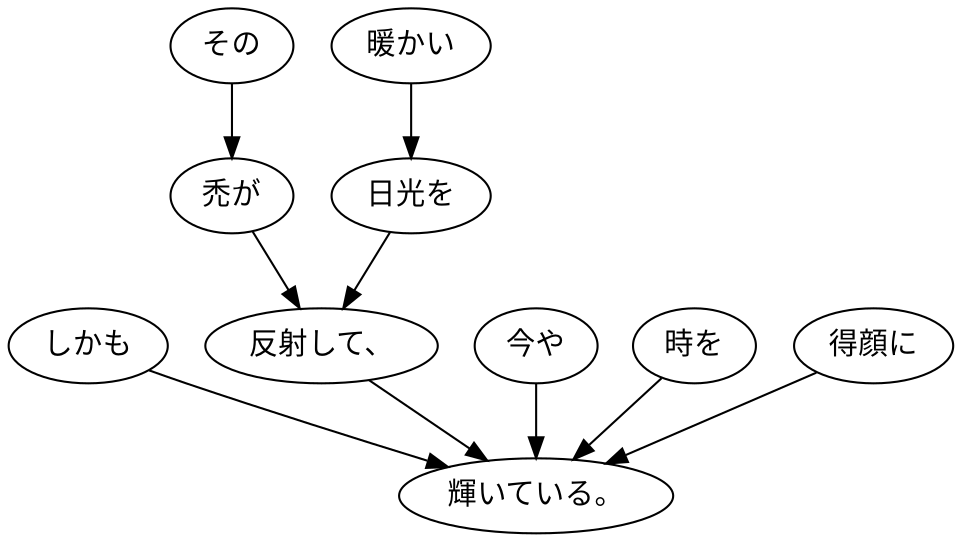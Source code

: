 digraph graph2226 {
	node0 [label="しかも"];
	node1 [label="その"];
	node2 [label="禿が"];
	node3 [label="暖かい"];
	node4 [label="日光を"];
	node5 [label="反射して、"];
	node6 [label="今や"];
	node7 [label="時を"];
	node8 [label="得顔に"];
	node9 [label="輝いている。"];
	node0 -> node9;
	node1 -> node2;
	node2 -> node5;
	node3 -> node4;
	node4 -> node5;
	node5 -> node9;
	node6 -> node9;
	node7 -> node9;
	node8 -> node9;
}
